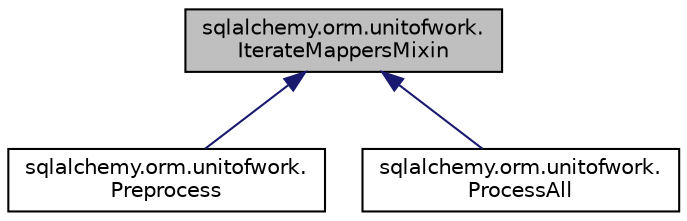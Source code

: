 digraph "sqlalchemy.orm.unitofwork.IterateMappersMixin"
{
 // LATEX_PDF_SIZE
  edge [fontname="Helvetica",fontsize="10",labelfontname="Helvetica",labelfontsize="10"];
  node [fontname="Helvetica",fontsize="10",shape=record];
  Node1 [label="sqlalchemy.orm.unitofwork.\lIterateMappersMixin",height=0.2,width=0.4,color="black", fillcolor="grey75", style="filled", fontcolor="black",tooltip=" "];
  Node1 -> Node2 [dir="back",color="midnightblue",fontsize="10",style="solid",fontname="Helvetica"];
  Node2 [label="sqlalchemy.orm.unitofwork.\lPreprocess",height=0.2,width=0.4,color="black", fillcolor="white", style="filled",URL="$classsqlalchemy_1_1orm_1_1unitofwork_1_1Preprocess.html",tooltip=" "];
  Node1 -> Node3 [dir="back",color="midnightblue",fontsize="10",style="solid",fontname="Helvetica"];
  Node3 [label="sqlalchemy.orm.unitofwork.\lProcessAll",height=0.2,width=0.4,color="black", fillcolor="white", style="filled",URL="$classsqlalchemy_1_1orm_1_1unitofwork_1_1ProcessAll.html",tooltip=" "];
}
